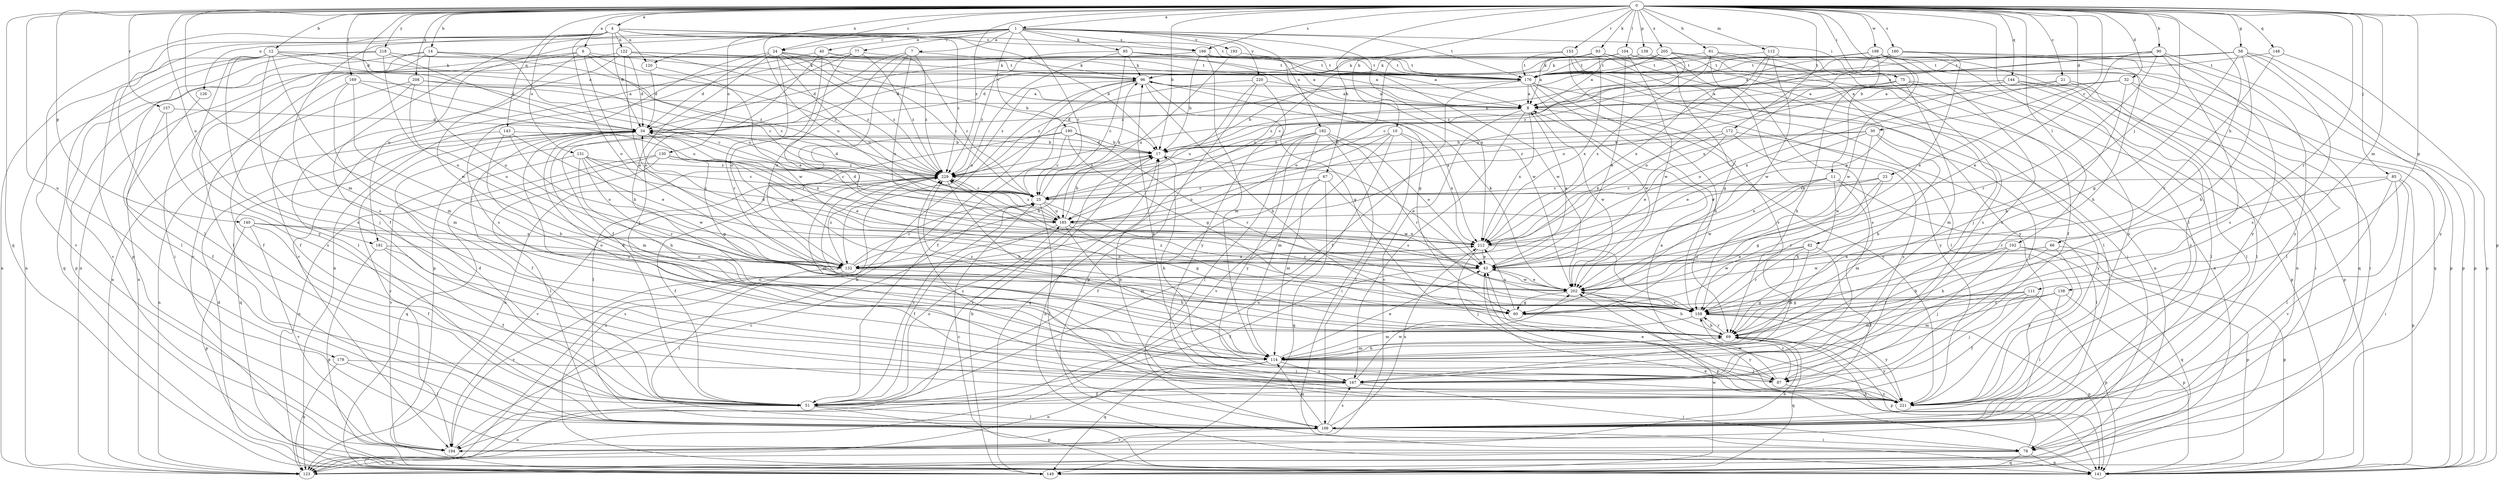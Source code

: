 strict digraph  {
0;
1;
4;
6;
7;
8;
10;
11;
12;
14;
17;
21;
23;
24;
25;
30;
32;
34;
40;
43;
51;
58;
60;
61;
66;
67;
69;
75;
77;
78;
82;
85;
87;
90;
93;
95;
96;
102;
104;
106;
111;
112;
114;
120;
122;
123;
126;
130;
131;
132;
138;
139;
140;
141;
143;
144;
148;
149;
153;
157;
158;
160;
166;
167;
169;
172;
176;
178;
181;
182;
185;
190;
193;
194;
198;
202;
205;
208;
212;
218;
220;
221;
229;
0 -> 1  [label=a];
0 -> 4  [label=a];
0 -> 6  [label=a];
0 -> 10  [label=b];
0 -> 11  [label=b];
0 -> 12  [label=b];
0 -> 14  [label=b];
0 -> 17  [label=b];
0 -> 21  [label=c];
0 -> 23  [label=c];
0 -> 24  [label=c];
0 -> 30  [label=d];
0 -> 32  [label=d];
0 -> 34  [label=d];
0 -> 58  [label=g];
0 -> 61  [label=h];
0 -> 66  [label=h];
0 -> 67  [label=h];
0 -> 75  [label=i];
0 -> 82  [label=j];
0 -> 85  [label=j];
0 -> 90  [label=k];
0 -> 93  [label=k];
0 -> 102  [label=l];
0 -> 104  [label=l];
0 -> 106  [label=l];
0 -> 111  [label=m];
0 -> 112  [label=m];
0 -> 114  [label=m];
0 -> 120  [label=n];
0 -> 138  [label=p];
0 -> 139  [label=p];
0 -> 140  [label=p];
0 -> 141  [label=p];
0 -> 143  [label=q];
0 -> 144  [label=q];
0 -> 148  [label=q];
0 -> 149  [label=q];
0 -> 153  [label=r];
0 -> 157  [label=r];
0 -> 158  [label=r];
0 -> 160  [label=s];
0 -> 166  [label=s];
0 -> 169  [label=t];
0 -> 172  [label=t];
0 -> 178  [label=u];
0 -> 181  [label=u];
0 -> 198  [label=w];
0 -> 205  [label=x];
0 -> 208  [label=x];
0 -> 218  [label=y];
0 -> 229  [label=z];
1 -> 7  [label=a];
1 -> 24  [label=c];
1 -> 25  [label=c];
1 -> 40  [label=e];
1 -> 51  [label=f];
1 -> 75  [label=i];
1 -> 77  [label=i];
1 -> 95  [label=k];
1 -> 126  [label=o];
1 -> 130  [label=o];
1 -> 166  [label=s];
1 -> 176  [label=t];
1 -> 181  [label=u];
1 -> 182  [label=u];
1 -> 185  [label=u];
1 -> 190  [label=v];
1 -> 193  [label=v];
1 -> 212  [label=x];
1 -> 220  [label=y];
4 -> 17  [label=b];
4 -> 34  [label=d];
4 -> 106  [label=l];
4 -> 120  [label=n];
4 -> 122  [label=n];
4 -> 131  [label=o];
4 -> 132  [label=o];
4 -> 141  [label=p];
4 -> 166  [label=s];
4 -> 167  [label=s];
4 -> 176  [label=t];
4 -> 194  [label=v];
4 -> 229  [label=z];
6 -> 25  [label=c];
6 -> 43  [label=e];
6 -> 96  [label=k];
6 -> 106  [label=l];
6 -> 123  [label=n];
6 -> 202  [label=w];
6 -> 229  [label=z];
7 -> 96  [label=k];
7 -> 132  [label=o];
7 -> 141  [label=p];
7 -> 158  [label=r];
7 -> 212  [label=x];
7 -> 229  [label=z];
8 -> 34  [label=d];
8 -> 167  [label=s];
8 -> 194  [label=v];
8 -> 202  [label=w];
8 -> 212  [label=x];
8 -> 221  [label=y];
10 -> 17  [label=b];
10 -> 106  [label=l];
10 -> 123  [label=n];
10 -> 132  [label=o];
10 -> 194  [label=v];
10 -> 212  [label=x];
11 -> 25  [label=c];
11 -> 69  [label=h];
11 -> 106  [label=l];
11 -> 114  [label=m];
11 -> 202  [label=w];
11 -> 212  [label=x];
12 -> 8  [label=a];
12 -> 25  [label=c];
12 -> 87  [label=j];
12 -> 96  [label=k];
12 -> 114  [label=m];
12 -> 123  [label=n];
12 -> 149  [label=q];
12 -> 167  [label=s];
12 -> 221  [label=y];
14 -> 78  [label=i];
14 -> 106  [label=l];
14 -> 132  [label=o];
14 -> 141  [label=p];
14 -> 176  [label=t];
14 -> 185  [label=u];
14 -> 229  [label=z];
17 -> 34  [label=d];
17 -> 43  [label=e];
17 -> 194  [label=v];
17 -> 229  [label=z];
21 -> 8  [label=a];
21 -> 78  [label=i];
21 -> 106  [label=l];
21 -> 212  [label=x];
23 -> 25  [label=c];
23 -> 60  [label=g];
23 -> 158  [label=r];
23 -> 185  [label=u];
24 -> 17  [label=b];
24 -> 25  [label=c];
24 -> 34  [label=d];
24 -> 69  [label=h];
24 -> 158  [label=r];
24 -> 167  [label=s];
24 -> 176  [label=t];
24 -> 185  [label=u];
24 -> 229  [label=z];
25 -> 96  [label=k];
25 -> 106  [label=l];
25 -> 158  [label=r];
25 -> 185  [label=u];
30 -> 17  [label=b];
30 -> 43  [label=e];
30 -> 69  [label=h];
30 -> 87  [label=j];
30 -> 202  [label=w];
30 -> 229  [label=z];
32 -> 8  [label=a];
32 -> 69  [label=h];
32 -> 78  [label=i];
32 -> 106  [label=l];
32 -> 229  [label=z];
34 -> 17  [label=b];
34 -> 43  [label=e];
34 -> 51  [label=f];
34 -> 114  [label=m];
34 -> 149  [label=q];
34 -> 167  [label=s];
34 -> 194  [label=v];
34 -> 212  [label=x];
40 -> 25  [label=c];
40 -> 87  [label=j];
40 -> 132  [label=o];
40 -> 176  [label=t];
40 -> 194  [label=v];
43 -> 8  [label=a];
43 -> 34  [label=d];
43 -> 51  [label=f];
43 -> 141  [label=p];
43 -> 202  [label=w];
51 -> 25  [label=c];
51 -> 34  [label=d];
51 -> 106  [label=l];
51 -> 123  [label=n];
51 -> 141  [label=p];
51 -> 185  [label=u];
58 -> 8  [label=a];
58 -> 60  [label=g];
58 -> 69  [label=h];
58 -> 96  [label=k];
58 -> 141  [label=p];
58 -> 167  [label=s];
58 -> 176  [label=t];
58 -> 221  [label=y];
60 -> 212  [label=x];
60 -> 221  [label=y];
61 -> 51  [label=f];
61 -> 87  [label=j];
61 -> 167  [label=s];
61 -> 176  [label=t];
61 -> 212  [label=x];
66 -> 43  [label=e];
66 -> 69  [label=h];
66 -> 141  [label=p];
66 -> 202  [label=w];
66 -> 221  [label=y];
67 -> 25  [label=c];
67 -> 51  [label=f];
67 -> 114  [label=m];
67 -> 149  [label=q];
67 -> 202  [label=w];
69 -> 114  [label=m];
69 -> 141  [label=p];
69 -> 149  [label=q];
69 -> 158  [label=r];
69 -> 221  [label=y];
69 -> 229  [label=z];
75 -> 8  [label=a];
75 -> 69  [label=h];
75 -> 106  [label=l];
75 -> 114  [label=m];
75 -> 141  [label=p];
77 -> 43  [label=e];
77 -> 51  [label=f];
77 -> 123  [label=n];
77 -> 176  [label=t];
77 -> 229  [label=z];
78 -> 69  [label=h];
78 -> 123  [label=n];
78 -> 141  [label=p];
78 -> 149  [label=q];
82 -> 43  [label=e];
82 -> 51  [label=f];
82 -> 114  [label=m];
82 -> 158  [label=r];
82 -> 202  [label=w];
85 -> 25  [label=c];
85 -> 78  [label=i];
85 -> 106  [label=l];
85 -> 141  [label=p];
85 -> 158  [label=r];
85 -> 194  [label=v];
87 -> 8  [label=a];
87 -> 17  [label=b];
87 -> 158  [label=r];
87 -> 221  [label=y];
90 -> 43  [label=e];
90 -> 141  [label=p];
90 -> 158  [label=r];
90 -> 167  [label=s];
90 -> 176  [label=t];
90 -> 221  [label=y];
90 -> 229  [label=z];
93 -> 8  [label=a];
93 -> 34  [label=d];
93 -> 96  [label=k];
93 -> 106  [label=l];
93 -> 123  [label=n];
93 -> 212  [label=x];
93 -> 221  [label=y];
95 -> 8  [label=a];
95 -> 25  [label=c];
95 -> 96  [label=k];
95 -> 132  [label=o];
95 -> 176  [label=t];
95 -> 202  [label=w];
95 -> 229  [label=z];
96 -> 8  [label=a];
96 -> 51  [label=f];
96 -> 60  [label=g];
96 -> 69  [label=h];
96 -> 123  [label=n];
96 -> 212  [label=x];
96 -> 229  [label=z];
102 -> 69  [label=h];
102 -> 87  [label=j];
102 -> 132  [label=o];
102 -> 141  [label=p];
102 -> 149  [label=q];
104 -> 34  [label=d];
104 -> 43  [label=e];
104 -> 60  [label=g];
104 -> 96  [label=k];
104 -> 123  [label=n];
104 -> 158  [label=r];
104 -> 185  [label=u];
104 -> 202  [label=w];
106 -> 78  [label=i];
106 -> 114  [label=m];
106 -> 167  [label=s];
106 -> 194  [label=v];
106 -> 212  [label=x];
111 -> 51  [label=f];
111 -> 60  [label=g];
111 -> 87  [label=j];
111 -> 114  [label=m];
111 -> 141  [label=p];
111 -> 158  [label=r];
112 -> 132  [label=o];
112 -> 167  [label=s];
112 -> 176  [label=t];
112 -> 202  [label=w];
112 -> 212  [label=x];
114 -> 34  [label=d];
114 -> 43  [label=e];
114 -> 69  [label=h];
114 -> 87  [label=j];
114 -> 123  [label=n];
114 -> 149  [label=q];
114 -> 167  [label=s];
114 -> 229  [label=z];
120 -> 34  [label=d];
120 -> 202  [label=w];
122 -> 8  [label=a];
122 -> 34  [label=d];
122 -> 96  [label=k];
122 -> 106  [label=l];
122 -> 132  [label=o];
122 -> 194  [label=v];
122 -> 229  [label=z];
126 -> 123  [label=n];
130 -> 25  [label=c];
130 -> 43  [label=e];
130 -> 60  [label=g];
130 -> 106  [label=l];
130 -> 123  [label=n];
130 -> 149  [label=q];
130 -> 229  [label=z];
131 -> 25  [label=c];
131 -> 69  [label=h];
131 -> 158  [label=r];
131 -> 185  [label=u];
131 -> 194  [label=v];
131 -> 202  [label=w];
131 -> 229  [label=z];
132 -> 17  [label=b];
132 -> 25  [label=c];
132 -> 69  [label=h];
132 -> 106  [label=l];
132 -> 194  [label=v];
132 -> 212  [label=x];
132 -> 229  [label=z];
138 -> 60  [label=g];
138 -> 106  [label=l];
138 -> 114  [label=m];
138 -> 141  [label=p];
138 -> 158  [label=r];
139 -> 8  [label=a];
139 -> 43  [label=e];
139 -> 176  [label=t];
140 -> 51  [label=f];
140 -> 132  [label=o];
140 -> 141  [label=p];
140 -> 194  [label=v];
140 -> 212  [label=x];
141 -> 17  [label=b];
141 -> 25  [label=c];
141 -> 43  [label=e];
141 -> 229  [label=z];
143 -> 17  [label=b];
143 -> 43  [label=e];
143 -> 69  [label=h];
143 -> 123  [label=n];
143 -> 132  [label=o];
144 -> 8  [label=a];
144 -> 106  [label=l];
144 -> 132  [label=o];
144 -> 141  [label=p];
144 -> 185  [label=u];
144 -> 221  [label=y];
148 -> 141  [label=p];
148 -> 158  [label=r];
148 -> 176  [label=t];
149 -> 17  [label=b];
149 -> 34  [label=d];
149 -> 96  [label=k];
149 -> 202  [label=w];
153 -> 78  [label=i];
153 -> 106  [label=l];
153 -> 132  [label=o];
153 -> 167  [label=s];
153 -> 176  [label=t];
157 -> 34  [label=d];
157 -> 51  [label=f];
157 -> 167  [label=s];
158 -> 69  [label=h];
158 -> 114  [label=m];
158 -> 141  [label=p];
158 -> 221  [label=y];
158 -> 229  [label=z];
160 -> 8  [label=a];
160 -> 25  [label=c];
160 -> 43  [label=e];
160 -> 69  [label=h];
160 -> 176  [label=t];
160 -> 221  [label=y];
160 -> 229  [label=z];
166 -> 17  [label=b];
166 -> 34  [label=d];
166 -> 60  [label=g];
166 -> 114  [label=m];
166 -> 176  [label=t];
166 -> 202  [label=w];
167 -> 51  [label=f];
167 -> 78  [label=i];
167 -> 96  [label=k];
167 -> 202  [label=w];
169 -> 8  [label=a];
169 -> 51  [label=f];
169 -> 114  [label=m];
169 -> 158  [label=r];
169 -> 185  [label=u];
172 -> 17  [label=b];
172 -> 43  [label=e];
172 -> 167  [label=s];
172 -> 212  [label=x];
172 -> 221  [label=y];
176 -> 8  [label=a];
176 -> 17  [label=b];
176 -> 51  [label=f];
176 -> 69  [label=h];
176 -> 158  [label=r];
176 -> 202  [label=w];
176 -> 221  [label=y];
178 -> 87  [label=j];
178 -> 106  [label=l];
178 -> 123  [label=n];
181 -> 51  [label=f];
181 -> 132  [label=o];
181 -> 141  [label=p];
181 -> 167  [label=s];
182 -> 17  [label=b];
182 -> 43  [label=e];
182 -> 78  [label=i];
182 -> 106  [label=l];
182 -> 114  [label=m];
182 -> 149  [label=q];
182 -> 158  [label=r];
182 -> 221  [label=y];
185 -> 17  [label=b];
185 -> 34  [label=d];
185 -> 51  [label=f];
185 -> 60  [label=g];
185 -> 114  [label=m];
185 -> 212  [label=x];
185 -> 229  [label=z];
190 -> 17  [label=b];
190 -> 25  [label=c];
190 -> 60  [label=g];
190 -> 106  [label=l];
190 -> 123  [label=n];
190 -> 158  [label=r];
193 -> 176  [label=t];
193 -> 185  [label=u];
194 -> 25  [label=c];
194 -> 69  [label=h];
198 -> 17  [label=b];
198 -> 123  [label=n];
198 -> 149  [label=q];
198 -> 167  [label=s];
198 -> 176  [label=t];
198 -> 185  [label=u];
198 -> 202  [label=w];
198 -> 212  [label=x];
198 -> 221  [label=y];
202 -> 43  [label=e];
202 -> 60  [label=g];
202 -> 69  [label=h];
202 -> 96  [label=k];
202 -> 158  [label=r];
205 -> 25  [label=c];
205 -> 96  [label=k];
205 -> 141  [label=p];
205 -> 149  [label=q];
205 -> 176  [label=t];
205 -> 229  [label=z];
208 -> 8  [label=a];
208 -> 25  [label=c];
208 -> 51  [label=f];
208 -> 123  [label=n];
208 -> 132  [label=o];
212 -> 43  [label=e];
212 -> 87  [label=j];
212 -> 132  [label=o];
212 -> 158  [label=r];
218 -> 8  [label=a];
218 -> 34  [label=d];
218 -> 123  [label=n];
218 -> 132  [label=o];
218 -> 176  [label=t];
218 -> 194  [label=v];
220 -> 8  [label=a];
220 -> 141  [label=p];
220 -> 185  [label=u];
220 -> 221  [label=y];
220 -> 229  [label=z];
221 -> 17  [label=b];
221 -> 43  [label=e];
221 -> 202  [label=w];
221 -> 229  [label=z];
229 -> 25  [label=c];
229 -> 34  [label=d];
229 -> 51  [label=f];
229 -> 69  [label=h];
229 -> 114  [label=m];
229 -> 194  [label=v];
}
